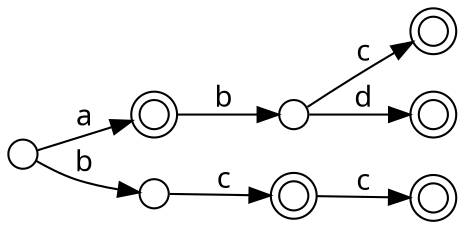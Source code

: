digraph trie {
    //fontname="Helvetica,Arial,sans-serif"
    node [fontname="sans-serif"]
    edge [fontname="sans-serif"]
    rankdir=LR;
    node [shape = doublecircle, width=0.2, label = ""]; 1 3 4 6 7;
    node [shape = circle, width=0.2];
    0->1 [label = "a"];
    1->2 [label = "b"];
    2->3 [label = "c"];
    2->4 [label = "d"];
    0->5 [label = "b"];
    5->6 [label = "c"];
    6->7 [label = "c"];
}
